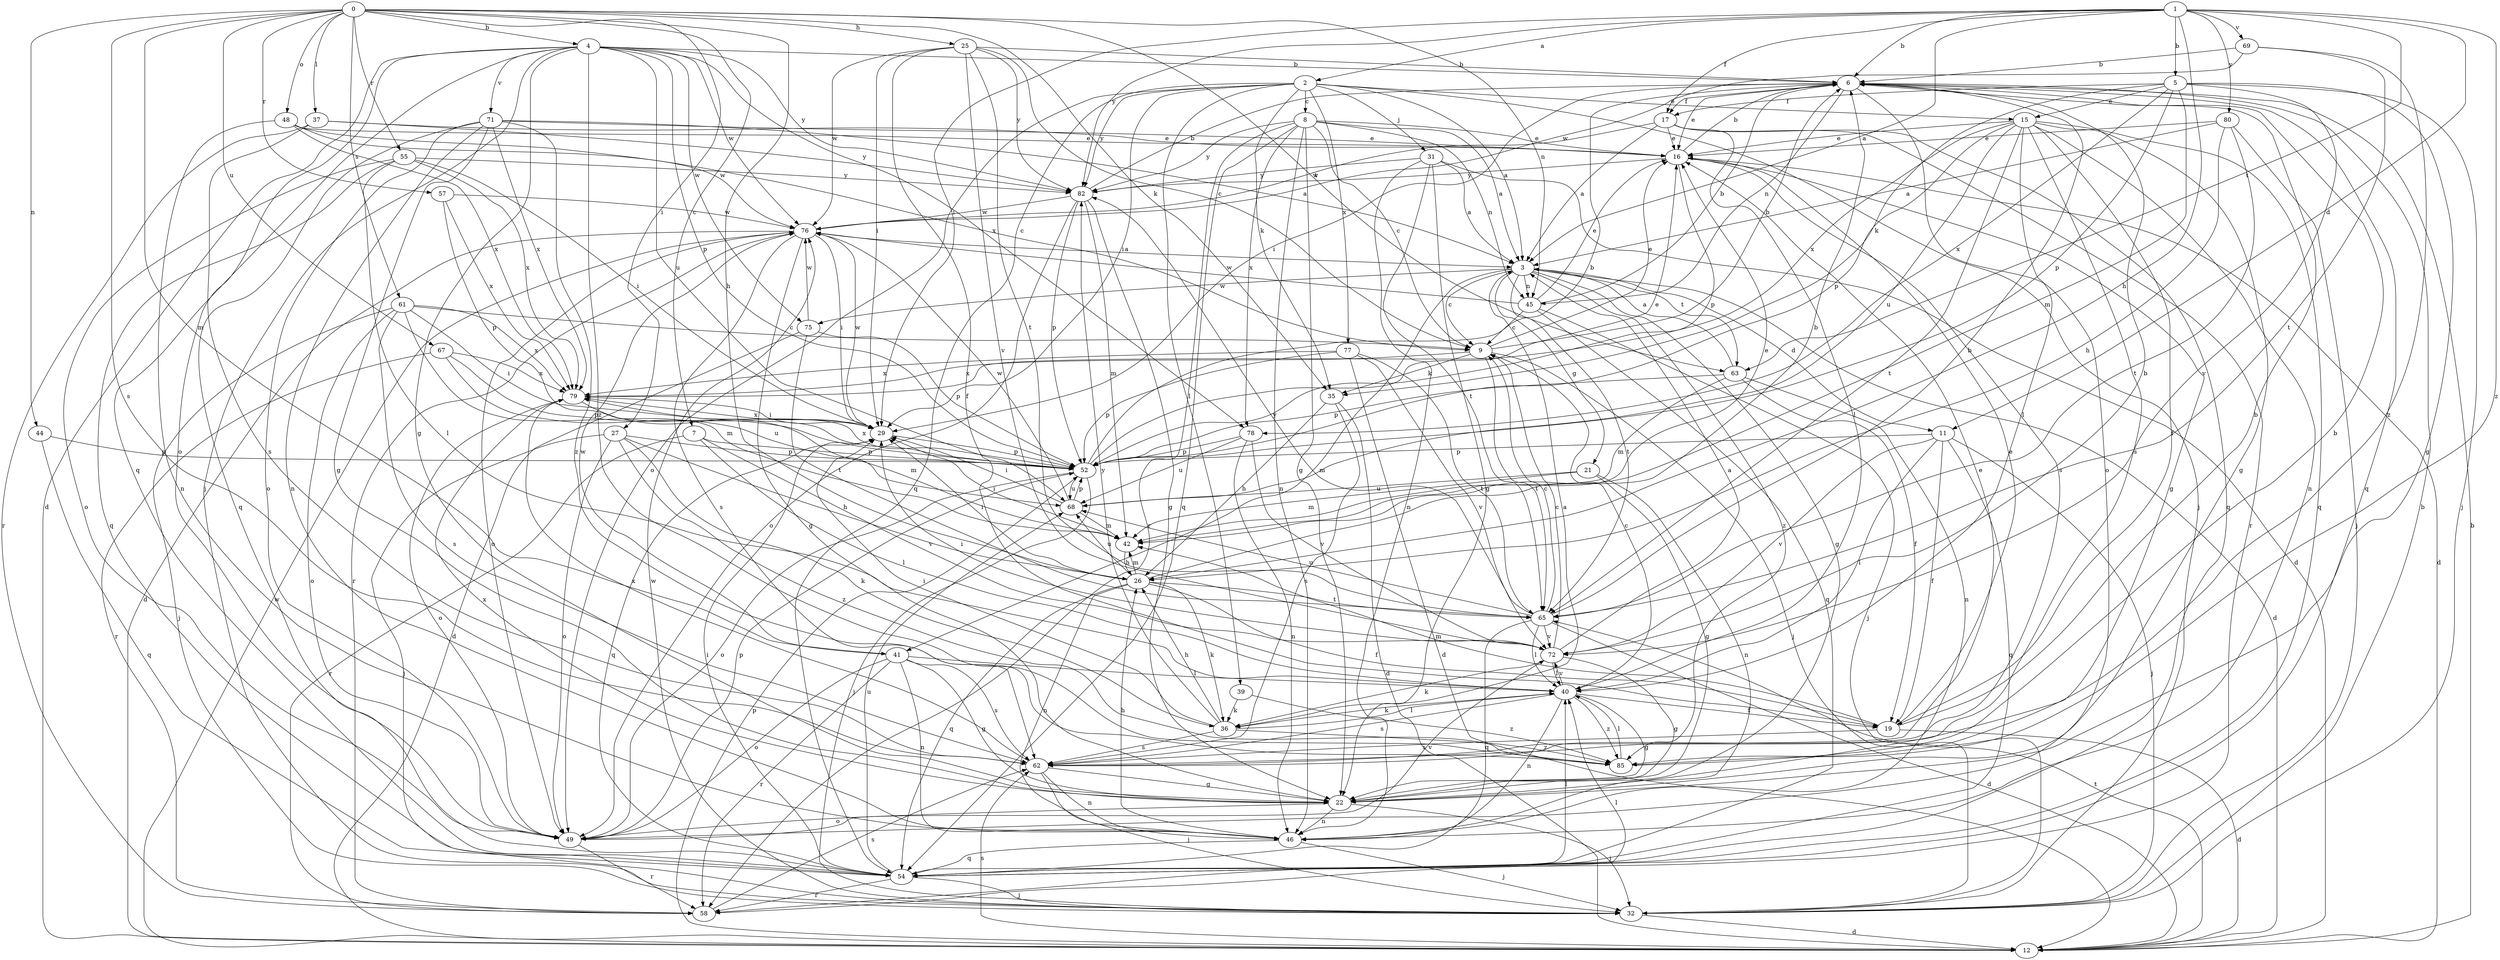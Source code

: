 strict digraph  {
0;
1;
2;
3;
4;
5;
6;
7;
8;
9;
11;
12;
15;
16;
17;
19;
21;
22;
25;
26;
27;
29;
31;
32;
35;
36;
37;
39;
40;
41;
42;
44;
45;
46;
48;
49;
52;
54;
55;
57;
58;
61;
62;
63;
65;
67;
68;
69;
71;
72;
75;
76;
77;
78;
79;
80;
82;
85;
0 -> 4  [label=b];
0 -> 7  [label=c];
0 -> 25  [label=h];
0 -> 26  [label=h];
0 -> 27  [label=i];
0 -> 35  [label=k];
0 -> 37  [label=l];
0 -> 41  [label=m];
0 -> 44  [label=n];
0 -> 45  [label=n];
0 -> 48  [label=o];
0 -> 55  [label=r];
0 -> 57  [label=r];
0 -> 61  [label=s];
0 -> 62  [label=s];
0 -> 63  [label=t];
0 -> 67  [label=u];
1 -> 2  [label=a];
1 -> 3  [label=a];
1 -> 5  [label=b];
1 -> 6  [label=b];
1 -> 11  [label=d];
1 -> 17  [label=f];
1 -> 26  [label=h];
1 -> 29  [label=i];
1 -> 63  [label=t];
1 -> 69  [label=v];
1 -> 80  [label=y];
1 -> 82  [label=y];
1 -> 85  [label=z];
2 -> 3  [label=a];
2 -> 8  [label=c];
2 -> 15  [label=e];
2 -> 29  [label=i];
2 -> 31  [label=j];
2 -> 32  [label=j];
2 -> 35  [label=k];
2 -> 39  [label=l];
2 -> 49  [label=o];
2 -> 54  [label=q];
2 -> 77  [label=x];
2 -> 82  [label=y];
3 -> 9  [label=c];
3 -> 11  [label=d];
3 -> 12  [label=d];
3 -> 21  [label=g];
3 -> 22  [label=g];
3 -> 41  [label=m];
3 -> 45  [label=n];
3 -> 63  [label=t];
3 -> 65  [label=t];
3 -> 75  [label=w];
3 -> 85  [label=z];
4 -> 6  [label=b];
4 -> 12  [label=d];
4 -> 22  [label=g];
4 -> 32  [label=j];
4 -> 49  [label=o];
4 -> 52  [label=p];
4 -> 54  [label=q];
4 -> 68  [label=u];
4 -> 71  [label=v];
4 -> 75  [label=w];
4 -> 76  [label=w];
4 -> 78  [label=x];
4 -> 82  [label=y];
4 -> 85  [label=z];
5 -> 15  [label=e];
5 -> 17  [label=f];
5 -> 22  [label=g];
5 -> 32  [label=j];
5 -> 35  [label=k];
5 -> 42  [label=m];
5 -> 52  [label=p];
5 -> 72  [label=v];
5 -> 78  [label=x];
6 -> 16  [label=e];
6 -> 17  [label=f];
6 -> 29  [label=i];
6 -> 45  [label=n];
6 -> 49  [label=o];
6 -> 54  [label=q];
7 -> 40  [label=l];
7 -> 52  [label=p];
7 -> 58  [label=r];
7 -> 72  [label=v];
8 -> 3  [label=a];
8 -> 9  [label=c];
8 -> 16  [label=e];
8 -> 22  [label=g];
8 -> 45  [label=n];
8 -> 46  [label=n];
8 -> 54  [label=q];
8 -> 58  [label=r];
8 -> 78  [label=x];
8 -> 82  [label=y];
9 -> 6  [label=b];
9 -> 16  [label=e];
9 -> 32  [label=j];
9 -> 35  [label=k];
9 -> 65  [label=t];
9 -> 79  [label=x];
11 -> 19  [label=f];
11 -> 32  [label=j];
11 -> 40  [label=l];
11 -> 52  [label=p];
11 -> 54  [label=q];
11 -> 72  [label=v];
12 -> 6  [label=b];
12 -> 52  [label=p];
12 -> 62  [label=s];
12 -> 65  [label=t];
12 -> 76  [label=w];
15 -> 16  [label=e];
15 -> 19  [label=f];
15 -> 22  [label=g];
15 -> 40  [label=l];
15 -> 46  [label=n];
15 -> 52  [label=p];
15 -> 54  [label=q];
15 -> 62  [label=s];
15 -> 65  [label=t];
15 -> 68  [label=u];
15 -> 79  [label=x];
16 -> 6  [label=b];
16 -> 12  [label=d];
16 -> 22  [label=g];
16 -> 52  [label=p];
16 -> 62  [label=s];
16 -> 82  [label=y];
17 -> 3  [label=a];
17 -> 16  [label=e];
17 -> 40  [label=l];
17 -> 54  [label=q];
17 -> 58  [label=r];
17 -> 76  [label=w];
19 -> 6  [label=b];
19 -> 12  [label=d];
19 -> 16  [label=e];
19 -> 42  [label=m];
19 -> 62  [label=s];
21 -> 22  [label=g];
21 -> 42  [label=m];
21 -> 46  [label=n];
21 -> 68  [label=u];
22 -> 32  [label=j];
22 -> 46  [label=n];
22 -> 49  [label=o];
22 -> 79  [label=x];
25 -> 6  [label=b];
25 -> 9  [label=c];
25 -> 19  [label=f];
25 -> 29  [label=i];
25 -> 65  [label=t];
25 -> 72  [label=v];
25 -> 76  [label=w];
25 -> 82  [label=y];
26 -> 6  [label=b];
26 -> 19  [label=f];
26 -> 29  [label=i];
26 -> 36  [label=k];
26 -> 42  [label=m];
26 -> 46  [label=n];
26 -> 54  [label=q];
26 -> 65  [label=t];
26 -> 68  [label=u];
27 -> 26  [label=h];
27 -> 32  [label=j];
27 -> 36  [label=k];
27 -> 49  [label=o];
27 -> 52  [label=p];
27 -> 85  [label=z];
29 -> 52  [label=p];
29 -> 54  [label=q];
29 -> 76  [label=w];
29 -> 79  [label=x];
31 -> 3  [label=a];
31 -> 12  [label=d];
31 -> 22  [label=g];
31 -> 46  [label=n];
31 -> 65  [label=t];
31 -> 82  [label=y];
32 -> 6  [label=b];
32 -> 12  [label=d];
32 -> 76  [label=w];
35 -> 12  [label=d];
35 -> 26  [label=h];
35 -> 62  [label=s];
36 -> 3  [label=a];
36 -> 26  [label=h];
36 -> 29  [label=i];
36 -> 40  [label=l];
36 -> 62  [label=s];
36 -> 82  [label=y];
36 -> 85  [label=z];
37 -> 16  [label=e];
37 -> 58  [label=r];
37 -> 62  [label=s];
37 -> 82  [label=y];
39 -> 36  [label=k];
39 -> 85  [label=z];
40 -> 9  [label=c];
40 -> 19  [label=f];
40 -> 22  [label=g];
40 -> 36  [label=k];
40 -> 46  [label=n];
40 -> 62  [label=s];
40 -> 72  [label=v];
40 -> 85  [label=z];
41 -> 22  [label=g];
41 -> 40  [label=l];
41 -> 46  [label=n];
41 -> 49  [label=o];
41 -> 58  [label=r];
41 -> 62  [label=s];
41 -> 76  [label=w];
42 -> 16  [label=e];
42 -> 26  [label=h];
42 -> 29  [label=i];
44 -> 52  [label=p];
44 -> 54  [label=q];
45 -> 6  [label=b];
45 -> 9  [label=c];
45 -> 16  [label=e];
45 -> 32  [label=j];
45 -> 54  [label=q];
45 -> 76  [label=w];
46 -> 26  [label=h];
46 -> 32  [label=j];
46 -> 54  [label=q];
48 -> 9  [label=c];
48 -> 16  [label=e];
48 -> 46  [label=n];
48 -> 76  [label=w];
48 -> 79  [label=x];
49 -> 52  [label=p];
49 -> 58  [label=r];
49 -> 72  [label=v];
52 -> 6  [label=b];
52 -> 16  [label=e];
52 -> 32  [label=j];
52 -> 49  [label=o];
52 -> 68  [label=u];
52 -> 79  [label=x];
54 -> 29  [label=i];
54 -> 32  [label=j];
54 -> 40  [label=l];
54 -> 58  [label=r];
54 -> 68  [label=u];
55 -> 29  [label=i];
55 -> 40  [label=l];
55 -> 49  [label=o];
55 -> 54  [label=q];
55 -> 79  [label=x];
55 -> 82  [label=y];
57 -> 52  [label=p];
57 -> 76  [label=w];
57 -> 79  [label=x];
58 -> 40  [label=l];
58 -> 62  [label=s];
61 -> 9  [label=c];
61 -> 29  [label=i];
61 -> 32  [label=j];
61 -> 42  [label=m];
61 -> 49  [label=o];
61 -> 62  [label=s];
61 -> 79  [label=x];
62 -> 16  [label=e];
62 -> 22  [label=g];
62 -> 32  [label=j];
62 -> 46  [label=n];
62 -> 79  [label=x];
63 -> 3  [label=a];
63 -> 19  [label=f];
63 -> 42  [label=m];
63 -> 46  [label=n];
63 -> 52  [label=p];
65 -> 6  [label=b];
65 -> 9  [label=c];
65 -> 12  [label=d];
65 -> 40  [label=l];
65 -> 54  [label=q];
65 -> 68  [label=u];
65 -> 72  [label=v];
65 -> 82  [label=y];
67 -> 52  [label=p];
67 -> 58  [label=r];
67 -> 68  [label=u];
67 -> 79  [label=x];
68 -> 29  [label=i];
68 -> 42  [label=m];
68 -> 52  [label=p];
68 -> 76  [label=w];
69 -> 6  [label=b];
69 -> 65  [label=t];
69 -> 76  [label=w];
69 -> 85  [label=z];
71 -> 3  [label=a];
71 -> 16  [label=e];
71 -> 22  [label=g];
71 -> 46  [label=n];
71 -> 49  [label=o];
71 -> 54  [label=q];
71 -> 79  [label=x];
71 -> 85  [label=z];
72 -> 3  [label=a];
72 -> 6  [label=b];
72 -> 9  [label=c];
72 -> 22  [label=g];
72 -> 29  [label=i];
72 -> 36  [label=k];
72 -> 40  [label=l];
75 -> 12  [label=d];
75 -> 52  [label=p];
75 -> 65  [label=t];
75 -> 76  [label=w];
76 -> 3  [label=a];
76 -> 12  [label=d];
76 -> 22  [label=g];
76 -> 29  [label=i];
76 -> 49  [label=o];
76 -> 58  [label=r];
76 -> 62  [label=s];
77 -> 12  [label=d];
77 -> 52  [label=p];
77 -> 65  [label=t];
77 -> 72  [label=v];
77 -> 79  [label=x];
78 -> 46  [label=n];
78 -> 52  [label=p];
78 -> 68  [label=u];
78 -> 72  [label=v];
79 -> 29  [label=i];
79 -> 42  [label=m];
79 -> 49  [label=o];
80 -> 3  [label=a];
80 -> 16  [label=e];
80 -> 26  [label=h];
80 -> 32  [label=j];
80 -> 65  [label=t];
82 -> 6  [label=b];
82 -> 22  [label=g];
82 -> 42  [label=m];
82 -> 49  [label=o];
82 -> 52  [label=p];
82 -> 76  [label=w];
85 -> 6  [label=b];
85 -> 40  [label=l];
}
